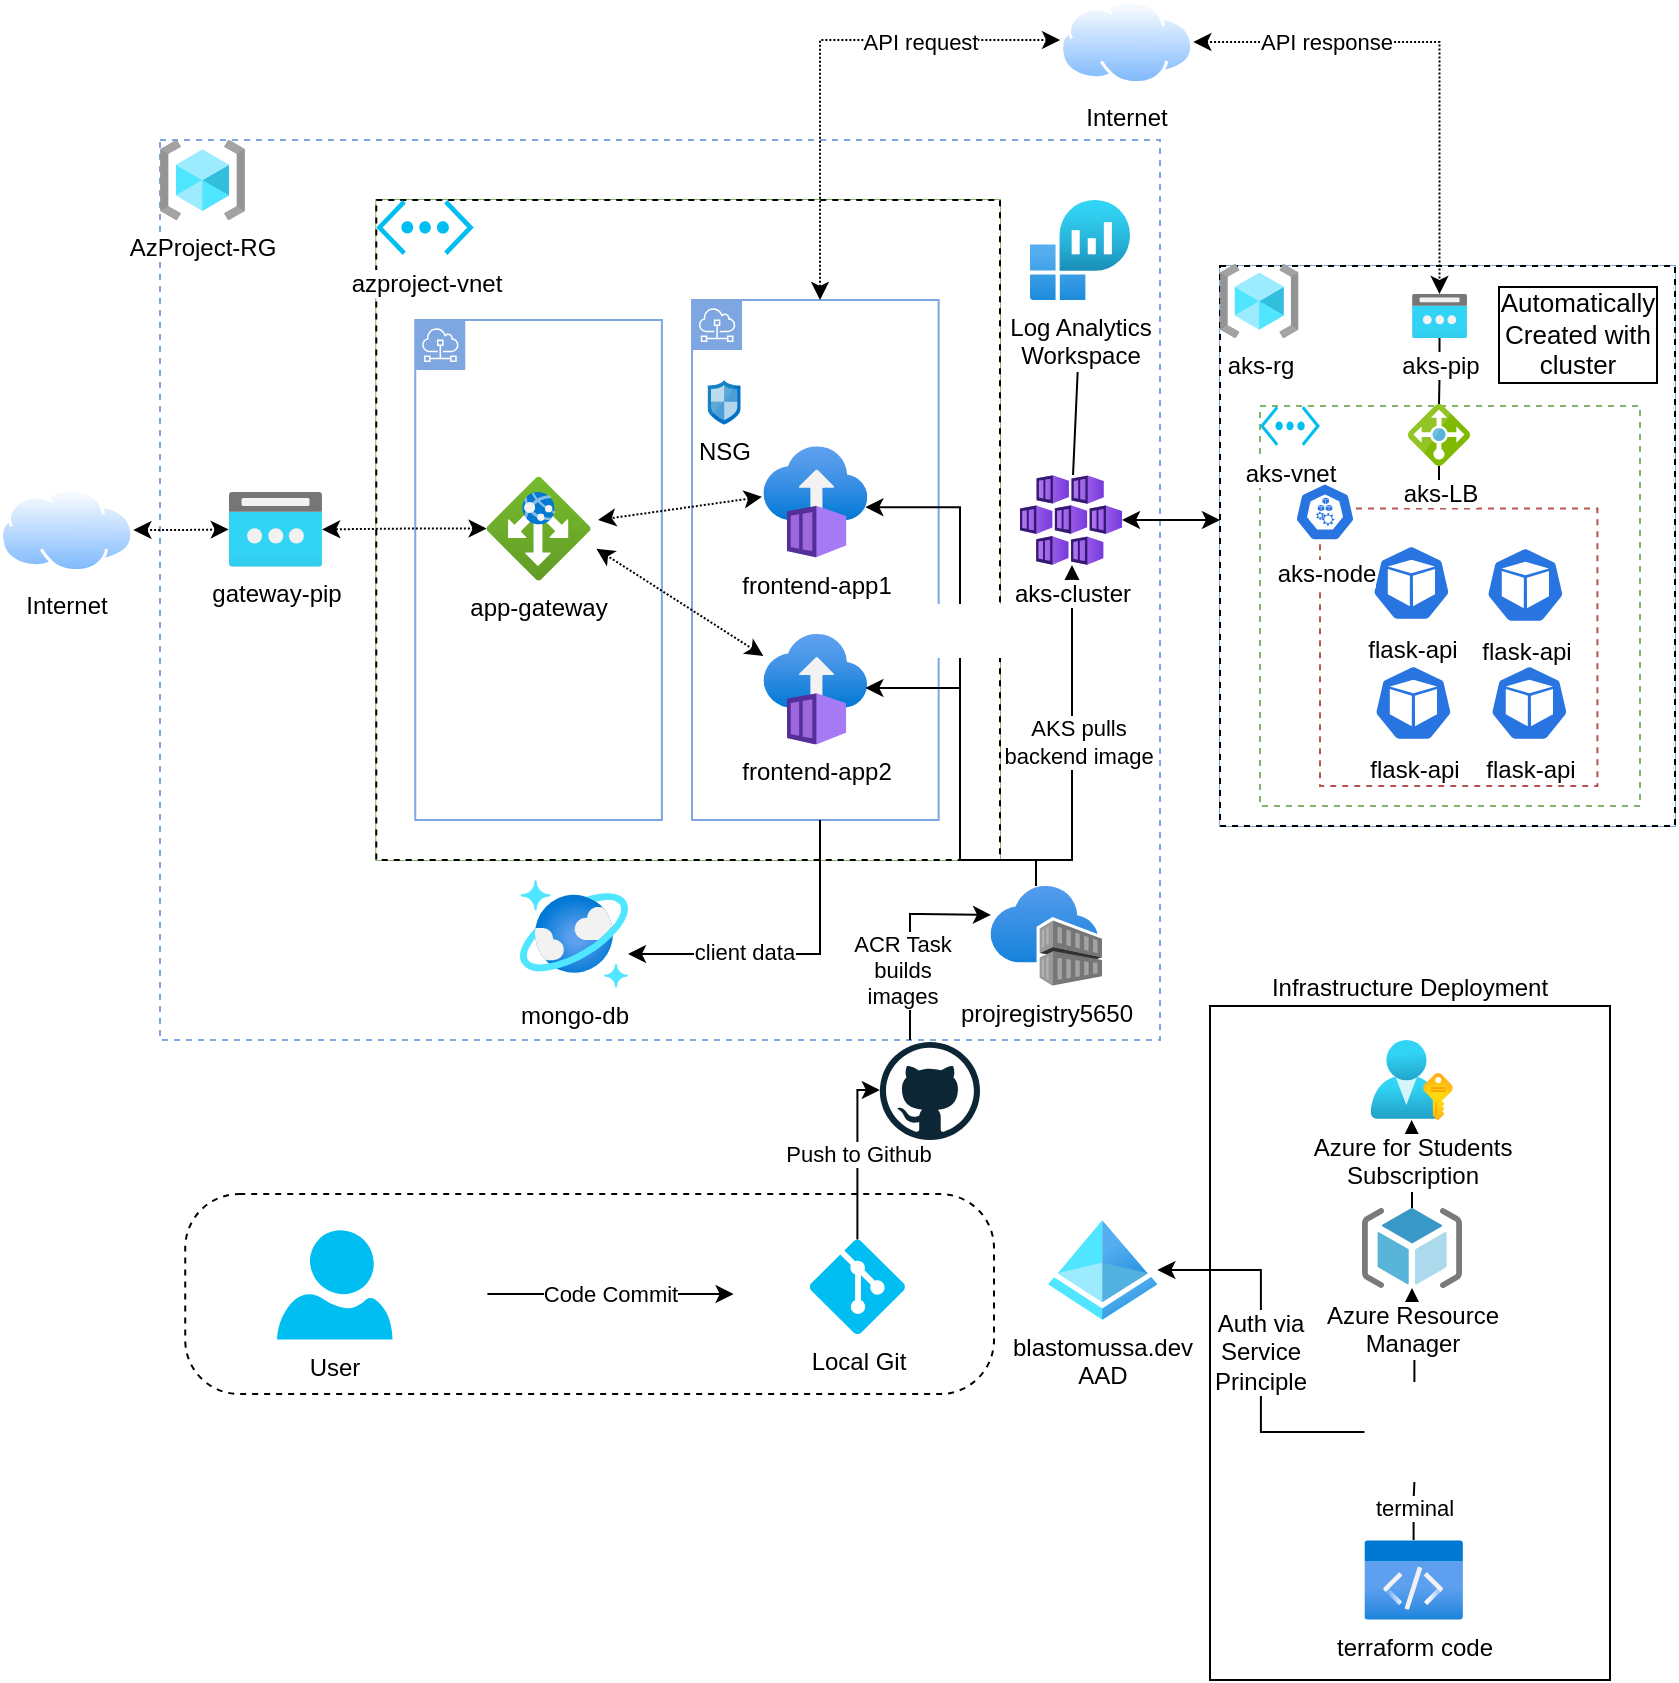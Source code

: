 <mxfile version="20.3.7" type="device"><diagram id="TrvKpgeCQtAi54SfSCL_" name="Page-1"><mxGraphModel dx="830" dy="685" grid="1" gridSize="10" guides="1" tooltips="1" connect="1" arrows="1" fold="1" page="1" pageScale="1" pageWidth="850" pageHeight="1100" math="0" shadow="0"><root><mxCell id="0"/><mxCell id="1" parent="0"/><mxCell id="jleb6WEQnlm4G8EkcGqq-151" value="Infrastructure Deployment" style="rounded=0;whiteSpace=wrap;html=1;labelBackgroundColor=default;labelBorderColor=none;fontSize=12;labelPosition=center;verticalLabelPosition=top;align=center;verticalAlign=bottom;" parent="1" vertex="1"><mxGeometry x="605" y="583" width="200" height="337" as="geometry"/></mxCell><mxCell id="jleb6WEQnlm4G8EkcGqq-28" value="" style="rounded=0;whiteSpace=wrap;html=1;dashed=1;labelBorderColor=none;strokeColor=#7EA6E0;" parent="1" vertex="1"><mxGeometry x="80" y="150" width="500" height="450" as="geometry"/></mxCell><mxCell id="jleb6WEQnlm4G8EkcGqq-134" style="edgeStyle=orthogonalEdgeStyle;rounded=0;orthogonalLoop=1;jettySize=auto;html=1;entryX=0.004;entryY=0.29;entryDx=0;entryDy=0;entryPerimeter=0;startArrow=none;startFill=0;endArrow=classic;endFill=1;exitX=0.75;exitY=1;exitDx=0;exitDy=0;" parent="1" source="jleb6WEQnlm4G8EkcGqq-28" target="jleb6WEQnlm4G8EkcGqq-1" edge="1"><mxGeometry relative="1" as="geometry"><Array as="points"><mxPoint x="455" y="537"/><mxPoint x="460" y="537"/></Array></mxGeometry></mxCell><mxCell id="jleb6WEQnlm4G8EkcGqq-155" value="ACR Task&lt;br style=&quot;font-size: 11px;&quot;&gt;builds&lt;br style=&quot;font-size: 11px;&quot;&gt;images" style="edgeLabel;html=1;align=center;verticalAlign=middle;resizable=0;points=[];fontSize=11;" parent="jleb6WEQnlm4G8EkcGqq-134" vertex="1" connectable="0"><mxGeometry x="-0.118" y="1" relative="1" as="geometry"><mxPoint x="-3" y="10" as="offset"/></mxGeometry></mxCell><mxCell id="jleb6WEQnlm4G8EkcGqq-8" value="Internet" style="aspect=fixed;perimeter=ellipsePerimeter;html=1;align=center;shadow=0;dashed=0;spacingTop=3;image;image=img/lib/active_directory/internet_cloud.svg;" parent="1" vertex="1"><mxGeometry y="324" width="66.67" height="42" as="geometry"/></mxCell><mxCell id="jleb6WEQnlm4G8EkcGqq-21" value="" style="group" parent="1" vertex="1" connectable="0"><mxGeometry x="92.61" y="677" width="404.39" height="100" as="geometry"/></mxCell><mxCell id="jleb6WEQnlm4G8EkcGqq-24" value="" style="group" parent="jleb6WEQnlm4G8EkcGqq-21" vertex="1" connectable="0"><mxGeometry width="404.39" height="100" as="geometry"/></mxCell><mxCell id="jleb6WEQnlm4G8EkcGqq-125" value="" style="group" parent="jleb6WEQnlm4G8EkcGqq-24" vertex="1" connectable="0"><mxGeometry width="404.39" height="100" as="geometry"/></mxCell><mxCell id="jleb6WEQnlm4G8EkcGqq-17" value="" style="rounded=1;whiteSpace=wrap;html=1;dashed=1;arcSize=27;" parent="jleb6WEQnlm4G8EkcGqq-125" vertex="1"><mxGeometry width="404.39" height="100" as="geometry"/></mxCell><mxCell id="jleb6WEQnlm4G8EkcGqq-20" value="Local Git" style="verticalLabelPosition=bottom;html=1;verticalAlign=top;align=center;strokeColor=none;fillColor=#00BEF2;shape=mxgraph.azure.git_repository;dashed=1;" parent="jleb6WEQnlm4G8EkcGqq-125" vertex="1"><mxGeometry x="312.17" y="22.73" width="47.83" height="47.27" as="geometry"/></mxCell><mxCell id="jleb6WEQnlm4G8EkcGqq-19" value="Code Commit" style="endArrow=classic;html=1;rounded=0;" parent="jleb6WEQnlm4G8EkcGqq-125" edge="1"><mxGeometry width="50" height="50" relative="1" as="geometry"><mxPoint x="151.106" y="50" as="sourcePoint"/><mxPoint x="274.196" y="50.0" as="targetPoint"/></mxGeometry></mxCell><mxCell id="jleb6WEQnlm4G8EkcGqq-18" value="User" style="verticalLabelPosition=bottom;html=1;verticalAlign=top;align=center;strokeColor=none;fillColor=#00BEF2;shape=mxgraph.azure.user;dashed=1;" parent="jleb6WEQnlm4G8EkcGqq-125" vertex="1"><mxGeometry x="45.867" y="18.182" width="57.77" height="54.545" as="geometry"/></mxCell><mxCell id="jleb6WEQnlm4G8EkcGqq-110" value="Push to Github" style="edgeStyle=orthogonalEdgeStyle;rounded=0;orthogonalLoop=1;jettySize=auto;html=1;" parent="1" source="jleb6WEQnlm4G8EkcGqq-20" target="jleb6WEQnlm4G8EkcGqq-7" edge="1"><mxGeometry relative="1" as="geometry"><Array as="points"><mxPoint x="455" y="625"/></Array></mxGeometry></mxCell><mxCell id="jleb6WEQnlm4G8EkcGqq-119" value="Internet" style="aspect=fixed;perimeter=ellipsePerimeter;html=1;align=center;shadow=0;dashed=0;spacingTop=3;image;image=img/lib/active_directory/internet_cloud.svg;" parent="1" vertex="1"><mxGeometry x="530" y="80" width="66.67" height="42" as="geometry"/></mxCell><mxCell id="jleb6WEQnlm4G8EkcGqq-33" value="" style="group;labelBorderColor=none;fillColor=none;strokeColor=#82b366;" parent="1" vertex="1" connectable="0"><mxGeometry x="188.14" y="180" width="311.86" height="330" as="geometry"/></mxCell><mxCell id="jleb6WEQnlm4G8EkcGqq-37" value="" style="group" parent="jleb6WEQnlm4G8EkcGqq-33" vertex="1" connectable="0"><mxGeometry width="311.86" height="330" as="geometry"/></mxCell><mxCell id="jleb6WEQnlm4G8EkcGqq-32" value="" style="rounded=0;whiteSpace=wrap;html=1;dashed=1;labelBackgroundColor=#D4E1F5;labelBorderColor=none;" parent="jleb6WEQnlm4G8EkcGqq-37" vertex="1"><mxGeometry width="311.86" height="330" as="geometry"/></mxCell><mxCell id="jleb6WEQnlm4G8EkcGqq-31" value="&lt;font color=&quot;#ffffff&quot;&gt;gateway-subnet&lt;/font&gt;" style="sketch=0;outlineConnect=0;gradientColor=none;html=1;whiteSpace=wrap;fontSize=12;fontStyle=0;shape=mxgraph.aws4.group;grIcon=mxgraph.aws4.group_subnet;strokeColor=#7EA6E0;fillColor=none;verticalAlign=top;align=left;spacingLeft=30;fontColor=#000000;dashed=0;" parent="jleb6WEQnlm4G8EkcGqq-37" vertex="1"><mxGeometry x="19.491" y="60" width="123.311" height="250" as="geometry"/></mxCell><mxCell id="jleb6WEQnlm4G8EkcGqq-5" value="app-gateway" style="aspect=fixed;html=1;points=[];align=center;image;fontSize=12;image=img/lib/azure2/networking/Application_Gateways.svg;" parent="jleb6WEQnlm4G8EkcGqq-37" vertex="1"><mxGeometry x="55.161" y="138.333" width="51.977" height="51.977" as="geometry"/></mxCell><mxCell id="jleb6WEQnlm4G8EkcGqq-11" value="azproject-vnet" style="verticalLabelPosition=bottom;html=1;verticalAlign=top;align=center;strokeColor=none;fillColor=#00BEF2;shape=mxgraph.azure.virtual_network;pointerEvents=1;labelBackgroundColor=default;" parent="jleb6WEQnlm4G8EkcGqq-37" vertex="1"><mxGeometry width="48.728" height="27.5" as="geometry"/></mxCell><mxCell id="jleb6WEQnlm4G8EkcGqq-30" value="&lt;font color=&quot;#ffffff&quot;&gt;frontend-subnet&lt;/font&gt;" style="sketch=0;outlineConnect=0;gradientColor=none;html=1;whiteSpace=wrap;fontSize=12;fontStyle=0;shape=mxgraph.aws4.group;grIcon=mxgraph.aws4.group_subnet;strokeColor=#7EA6E0;fillColor=none;verticalAlign=top;align=left;spacingLeft=30;fontColor=#000000;dashed=0;" parent="jleb6WEQnlm4G8EkcGqq-33" vertex="1"><mxGeometry x="157.879" y="50" width="123.311" height="260" as="geometry"/></mxCell><mxCell id="jleb6WEQnlm4G8EkcGqq-3" value="frontend-app1" style="aspect=fixed;html=1;points=[];align=center;image;fontSize=12;image=img/lib/azure2/containers/Container_Instances.svg;" parent="jleb6WEQnlm4G8EkcGqq-33" vertex="1"><mxGeometry x="193.543" y="122.923" width="51.977" height="56.037" as="geometry"/></mxCell><mxCell id="jleb6WEQnlm4G8EkcGqq-9" value="NSG" style="sketch=0;aspect=fixed;html=1;points=[];align=center;image;fontSize=12;image=img/lib/mscae/Network_Security_Groups_Classic.svg;" parent="jleb6WEQnlm4G8EkcGqq-33" vertex="1"><mxGeometry x="165.679" y="90.003" width="16.527" height="22.334" as="geometry"/></mxCell><mxCell id="jleb6WEQnlm4G8EkcGqq-2" value="frontend-app2" style="aspect=fixed;html=1;points=[];align=center;image;fontSize=12;image=img/lib/azure2/compute/Container_Instances.svg;" parent="jleb6WEQnlm4G8EkcGqq-33" vertex="1"><mxGeometry x="193.542" y="217.003" width="51.977" height="55.225" as="geometry"/></mxCell><mxCell id="jleb6WEQnlm4G8EkcGqq-114" value="" style="endArrow=classic;html=1;rounded=0;exitX=-0.014;exitY=0.455;exitDx=0;exitDy=0;exitPerimeter=0;endFill=1;startArrow=classic;startFill=1;dashed=1;dashPattern=1 1;" parent="jleb6WEQnlm4G8EkcGqq-33" source="jleb6WEQnlm4G8EkcGqq-3" edge="1"><mxGeometry width="50" height="50" relative="1" as="geometry"><mxPoint x="200.101" y="210" as="sourcePoint"/><mxPoint x="110.884" y="160" as="targetPoint"/></mxGeometry></mxCell><mxCell id="jleb6WEQnlm4G8EkcGqq-115" value="" style="endArrow=classic;html=1;rounded=0;entryX=1.056;entryY=0.694;entryDx=0;entryDy=0;entryPerimeter=0;startArrow=classic;startFill=1;endFill=1;dashed=1;dashPattern=1 1;" parent="jleb6WEQnlm4G8EkcGqq-33" source="jleb6WEQnlm4G8EkcGqq-2" target="jleb6WEQnlm4G8EkcGqq-5" edge="1"><mxGeometry width="50" height="50" relative="1" as="geometry"><mxPoint x="199.024" y="190.764" as="sourcePoint"/><mxPoint x="112.826" y="204.677" as="targetPoint"/></mxGeometry></mxCell><mxCell id="jleb6WEQnlm4G8EkcGqq-6" value="mongo-db" style="aspect=fixed;html=1;points=[];align=center;image;fontSize=12;image=img/lib/azure2/databases/Azure_Cosmos_DB.svg;" parent="1" vertex="1"><mxGeometry x="260" y="520" width="54" height="54" as="geometry"/></mxCell><mxCell id="jleb6WEQnlm4G8EkcGqq-14" value="gateway-pip" style="aspect=fixed;html=1;points=[];align=center;image;fontSize=12;image=img/lib/azure2/networking/Public_IP_Addresses.svg;" parent="1" vertex="1"><mxGeometry x="114.389" y="326" width="46.698" height="37.358" as="geometry"/></mxCell><mxCell id="jleb6WEQnlm4G8EkcGqq-112" value="" style="edgeStyle=orthogonalEdgeStyle;rounded=0;orthogonalLoop=1;jettySize=auto;html=1;" parent="1" source="jleb6WEQnlm4G8EkcGqq-30" target="jleb6WEQnlm4G8EkcGqq-6" edge="1"><mxGeometry relative="1" as="geometry"><Array as="points"><mxPoint x="410" y="557"/></Array></mxGeometry></mxCell><mxCell id="jleb6WEQnlm4G8EkcGqq-156" value="client data" style="edgeLabel;html=1;align=center;verticalAlign=middle;resizable=0;points=[];fontSize=11;" parent="jleb6WEQnlm4G8EkcGqq-112" vertex="1" connectable="0"><mxGeometry x="-0.079" y="-1" relative="1" as="geometry"><mxPoint x="-30" as="offset"/></mxGeometry></mxCell><mxCell id="jleb6WEQnlm4G8EkcGqq-136" style="edgeStyle=orthogonalEdgeStyle;rounded=0;orthogonalLoop=1;jettySize=auto;html=1;entryX=0.981;entryY=0.547;entryDx=0;entryDy=0;entryPerimeter=0;startArrow=none;startFill=0;endArrow=classic;endFill=1;" parent="1" source="jleb6WEQnlm4G8EkcGqq-1" target="jleb6WEQnlm4G8EkcGqq-3" edge="1"><mxGeometry relative="1" as="geometry"><Array as="points"><mxPoint x="518" y="510"/><mxPoint x="480" y="510"/><mxPoint x="480" y="334"/></Array></mxGeometry></mxCell><mxCell id="jleb6WEQnlm4G8EkcGqq-167" value="&lt;font style=&quot;font-size: 11px;&quot;&gt;ACI pulls&lt;br style=&quot;font-size: 11px;&quot;&gt;frontend image&lt;br style=&quot;font-size: 11px;&quot;&gt;&lt;/font&gt;" style="edgeLabel;html=1;align=center;verticalAlign=middle;resizable=0;points=[];fontSize=11;fontColor=#FFFFFF;labelBackgroundColor=default;" parent="jleb6WEQnlm4G8EkcGqq-136" vertex="1" connectable="0"><mxGeometry x="0.376" relative="1" as="geometry"><mxPoint x="-3" y="23" as="offset"/></mxGeometry></mxCell><mxCell id="jleb6WEQnlm4G8EkcGqq-137" style="edgeStyle=orthogonalEdgeStyle;rounded=0;orthogonalLoop=1;jettySize=auto;html=1;startArrow=none;startFill=0;endArrow=classic;endFill=1;" parent="1" source="jleb6WEQnlm4G8EkcGqq-1" target="jleb6WEQnlm4G8EkcGqq-4" edge="1"><mxGeometry relative="1" as="geometry"><mxPoint x="535" y="390" as="targetPoint"/><Array as="points"><mxPoint x="518" y="510"/><mxPoint x="536" y="510"/></Array></mxGeometry></mxCell><mxCell id="jleb6WEQnlm4G8EkcGqq-157" value="AKS pulls&lt;br style=&quot;font-size: 11px;&quot;&gt;backend image" style="edgeLabel;html=1;align=center;verticalAlign=middle;resizable=0;points=[];fontSize=11;" parent="jleb6WEQnlm4G8EkcGqq-137" vertex="1" connectable="0"><mxGeometry x="-0.048" y="-1" relative="1" as="geometry"><mxPoint x="2" y="-5" as="offset"/></mxGeometry></mxCell><mxCell id="jleb6WEQnlm4G8EkcGqq-159" style="edgeStyle=orthogonalEdgeStyle;rounded=0;orthogonalLoop=1;jettySize=auto;html=1;entryX=0.981;entryY=0.488;entryDx=0;entryDy=0;entryPerimeter=0;fontSize=12;startArrow=none;startFill=0;endArrow=classic;endFill=1;" parent="1" target="jleb6WEQnlm4G8EkcGqq-2" edge="1"><mxGeometry relative="1" as="geometry"><mxPoint x="518" y="510" as="sourcePoint"/><Array as="points"><mxPoint x="480" y="510"/><mxPoint x="480" y="424"/></Array></mxGeometry></mxCell><mxCell id="jleb6WEQnlm4G8EkcGqq-1" value="projregistry5650&lt;br&gt;" style="aspect=fixed;html=1;points=[];align=center;image;fontSize=12;image=img/lib/azure2/containers/Container_Registries.svg;" parent="1" vertex="1"><mxGeometry x="495.26" y="523" width="55.74" height="50" as="geometry"/></mxCell><mxCell id="jleb6WEQnlm4G8EkcGqq-128" value="" style="group;labelPosition=center;verticalLabelPosition=bottom;align=center;verticalAlign=top;strokeColor=#7EA6E0;fillColor=default;" parent="1" vertex="1" connectable="0"><mxGeometry x="610" y="213" width="227.51" height="280" as="geometry"/></mxCell><mxCell id="jleb6WEQnlm4G8EkcGqq-55" value="" style="rounded=0;whiteSpace=wrap;html=1;dashed=1;labelBackgroundColor=#D4E1F5;labelBorderColor=none;" parent="jleb6WEQnlm4G8EkcGqq-128" vertex="1"><mxGeometry width="227.51" height="280" as="geometry"/></mxCell><mxCell id="jleb6WEQnlm4G8EkcGqq-113" value="" style="rounded=0;whiteSpace=wrap;html=1;dashed=1;labelBackgroundColor=default;labelBorderColor=none;fillColor=none;strokeColor=#82b366;" parent="jleb6WEQnlm4G8EkcGqq-128" vertex="1"><mxGeometry x="20" y="70" width="190" height="200" as="geometry"/></mxCell><mxCell id="jleb6WEQnlm4G8EkcGqq-61" value="" style="whiteSpace=wrap;html=1;aspect=fixed;dashed=1;labelBackgroundColor=#D4E1F5;labelBorderColor=none;fillColor=none;strokeColor=#b85450;" parent="jleb6WEQnlm4G8EkcGqq-128" vertex="1"><mxGeometry x="50" y="121.29" width="138.71" height="138.71" as="geometry"/></mxCell><mxCell id="jleb6WEQnlm4G8EkcGqq-104" value="flask-api" style="sketch=0;html=1;dashed=0;whitespace=wrap;fillColor=#2875E2;strokeColor=#ffffff;points=[[0.005,0.63,0],[0.1,0.2,0],[0.9,0.2,0],[0.5,0,0],[0.995,0.63,0],[0.72,0.99,0],[0.5,1,0],[0.28,0.99,0]];shape=mxgraph.kubernetes.icon;prIcon=pod;labelBackgroundColor=default;labelBorderColor=none;labelPosition=center;verticalLabelPosition=bottom;align=center;verticalAlign=top;" parent="jleb6WEQnlm4G8EkcGqq-128" vertex="1"><mxGeometry x="133.026" y="140" width="39.325" height="39" as="geometry"/></mxCell><mxCell id="jleb6WEQnlm4G8EkcGqq-105" value="flask-api" style="sketch=0;html=1;dashed=0;whitespace=wrap;fillColor=#2875E2;strokeColor=#ffffff;points=[[0.005,0.63,0],[0.1,0.2,0],[0.9,0.2,0],[0.5,0,0],[0.995,0.63,0],[0.72,0.99,0],[0.5,1,0],[0.28,0.99,0]];shape=mxgraph.kubernetes.icon;prIcon=pod;labelBackgroundColor=default;labelBorderColor=none;labelPosition=center;verticalLabelPosition=bottom;align=center;verticalAlign=top;" parent="jleb6WEQnlm4G8EkcGqq-128" vertex="1"><mxGeometry x="76.039" y="139" width="39.325" height="39" as="geometry"/></mxCell><mxCell id="jleb6WEQnlm4G8EkcGqq-106" value="flask-api" style="sketch=0;html=1;dashed=0;whitespace=wrap;fillColor=#2875E2;strokeColor=#ffffff;points=[[0.005,0.63,0],[0.1,0.2,0],[0.9,0.2,0],[0.5,0,0],[0.995,0.63,0],[0.72,0.99,0],[0.5,1,0],[0.28,0.99,0]];shape=mxgraph.kubernetes.icon;prIcon=pod;labelBackgroundColor=default;labelBorderColor=none;labelPosition=center;verticalLabelPosition=bottom;align=center;verticalAlign=top;" parent="jleb6WEQnlm4G8EkcGqq-128" vertex="1"><mxGeometry x="77.039" y="199" width="39.325" height="39" as="geometry"/></mxCell><mxCell id="jleb6WEQnlm4G8EkcGqq-107" value="flask-api" style="sketch=0;html=1;dashed=0;whitespace=wrap;fillColor=#2875E2;strokeColor=#ffffff;points=[[0.005,0.63,0],[0.1,0.2,0],[0.9,0.2,0],[0.5,0,0],[0.995,0.63,0],[0.72,0.99,0],[0.5,1,0],[0.28,0.99,0]];shape=mxgraph.kubernetes.icon;prIcon=pod;labelBackgroundColor=default;labelBorderColor=none;labelPosition=center;verticalLabelPosition=bottom;align=center;verticalAlign=top;" parent="jleb6WEQnlm4G8EkcGqq-128" vertex="1"><mxGeometry x="135.026" y="199" width="39.325" height="39" as="geometry"/></mxCell><mxCell id="jleb6WEQnlm4G8EkcGqq-165" value="" style="edgeStyle=orthogonalEdgeStyle;rounded=0;orthogonalLoop=1;jettySize=auto;html=1;fontSize=11;startArrow=none;startFill=0;endArrow=none;endFill=0;" parent="jleb6WEQnlm4G8EkcGqq-128" source="jleb6WEQnlm4G8EkcGqq-118" target="jleb6WEQnlm4G8EkcGqq-120" edge="1"><mxGeometry relative="1" as="geometry"/></mxCell><mxCell id="jleb6WEQnlm4G8EkcGqq-118" value="aks-pip" style="aspect=fixed;html=1;points=[];align=center;image;fontSize=12;image=img/lib/azure2/networking/Public_IP_Addresses.svg;dashed=1;labelBackgroundColor=default;labelBorderColor=none;" parent="jleb6WEQnlm4G8EkcGqq-128" vertex="1"><mxGeometry x="96.03" y="14" width="27.5" height="22" as="geometry"/></mxCell><mxCell id="jleb6WEQnlm4G8EkcGqq-12" value="aks-vnet" style="verticalLabelPosition=bottom;html=1;verticalAlign=top;align=center;strokeColor=none;fillColor=#00BEF2;shape=mxgraph.azure.virtual_network;pointerEvents=1;labelBackgroundColor=default;" parent="jleb6WEQnlm4G8EkcGqq-128" vertex="1"><mxGeometry x="20" y="70" width="30" height="20" as="geometry"/></mxCell><mxCell id="jleb6WEQnlm4G8EkcGqq-166" value="" style="edgeStyle=orthogonalEdgeStyle;rounded=0;orthogonalLoop=1;jettySize=auto;html=1;fontSize=11;startArrow=none;startFill=0;endArrow=classic;endFill=1;entryX=0.5;entryY=0;entryDx=0;entryDy=0;" parent="jleb6WEQnlm4G8EkcGqq-128" source="jleb6WEQnlm4G8EkcGqq-120" target="jleb6WEQnlm4G8EkcGqq-61" edge="1"><mxGeometry relative="1" as="geometry"/></mxCell><mxCell id="jleb6WEQnlm4G8EkcGqq-120" value="aks-LB" style="sketch=0;aspect=fixed;html=1;points=[];align=center;image;fontSize=12;image=img/lib/mscae/Load_Balancer_feature.svg;dashed=1;labelBackgroundColor=default;labelBorderColor=none;" parent="jleb6WEQnlm4G8EkcGqq-128" vertex="1"><mxGeometry x="94" y="69" width="31" height="31" as="geometry"/></mxCell><mxCell id="jleb6WEQnlm4G8EkcGqq-140" value="aks-node" style="sketch=0;html=1;dashed=0;whitespace=wrap;fillColor=#2875E2;strokeColor=#ffffff;points=[[0.005,0.63,0],[0.1,0.2,0],[0.9,0.2,0],[0.5,0,0],[0.995,0.63,0],[0.72,0.99,0],[0.5,1,0],[0.28,0.99,0]];shape=mxgraph.kubernetes.icon;prIcon=node;labelBackgroundColor=default;labelBorderColor=none;fontSize=12;labelPosition=center;verticalLabelPosition=bottom;align=center;verticalAlign=top;" parent="jleb6WEQnlm4G8EkcGqq-128" vertex="1"><mxGeometry x="37.5" y="106" width="30" height="34" as="geometry"/></mxCell><mxCell id="jleb6WEQnlm4G8EkcGqq-147" value="aks-rg" style="aspect=fixed;html=1;points=[];align=center;image;fontSize=12;image=img/lib/azure2/general/Resource_Groups.svg;dashed=1;labelBackgroundColor=default;labelBorderColor=none;" parent="jleb6WEQnlm4G8EkcGqq-128" vertex="1"><mxGeometry y="-1" width="39.31" height="37" as="geometry"/></mxCell><mxCell id="jleb6WEQnlm4G8EkcGqq-138" value="Automatically Created with cluster" style="text;html=1;strokeColor=none;fillColor=none;align=center;verticalAlign=middle;whiteSpace=wrap;rounded=0;dashed=1;labelBackgroundColor=default;labelBorderColor=default;fontSize=13;" parent="jleb6WEQnlm4G8EkcGqq-128" vertex="1"><mxGeometry x="156" y="29" width="46.24" height="10" as="geometry"/></mxCell><mxCell id="jleb6WEQnlm4G8EkcGqq-129" value="" style="edgeStyle=orthogonalEdgeStyle;rounded=0;orthogonalLoop=1;jettySize=auto;html=1;startArrow=classic;startFill=1;endArrow=classic;endFill=1;" parent="1" source="jleb6WEQnlm4G8EkcGqq-4" edge="1"><mxGeometry relative="1" as="geometry"><mxPoint x="610" y="340" as="targetPoint"/></mxGeometry></mxCell><mxCell id="jleb6WEQnlm4G8EkcGqq-133" value="" style="edgeStyle=orthogonalEdgeStyle;rounded=0;orthogonalLoop=1;jettySize=auto;html=1;startArrow=classic;startFill=1;endArrow=classic;endFill=1;dashed=1;dashPattern=1 1;" parent="1" source="jleb6WEQnlm4G8EkcGqq-5" target="jleb6WEQnlm4G8EkcGqq-14" edge="1"><mxGeometry relative="1" as="geometry"/></mxCell><mxCell id="jleb6WEQnlm4G8EkcGqq-108" value="" style="edgeStyle=orthogonalEdgeStyle;rounded=0;orthogonalLoop=1;jettySize=auto;html=1;startArrow=classic;startFill=1;dashed=1;dashPattern=1 1;" parent="1" source="jleb6WEQnlm4G8EkcGqq-8" target="jleb6WEQnlm4G8EkcGqq-14" edge="1"><mxGeometry relative="1" as="geometry"/></mxCell><mxCell id="jleb6WEQnlm4G8EkcGqq-123" style="edgeStyle=orthogonalEdgeStyle;rounded=0;orthogonalLoop=1;jettySize=auto;html=1;dashed=1;endArrow=classic;endFill=1;startArrow=classic;startFill=1;dashPattern=1 1;" parent="1" source="jleb6WEQnlm4G8EkcGqq-119" target="jleb6WEQnlm4G8EkcGqq-30" edge="1"><mxGeometry relative="1" as="geometry"><mxPoint x="390" y="110" as="targetPoint"/><Array as="points"><mxPoint x="410" y="100"/></Array></mxGeometry></mxCell><mxCell id="jleb6WEQnlm4G8EkcGqq-163" value="API request" style="edgeLabel;html=1;align=center;verticalAlign=middle;resizable=0;points=[];fontSize=11;" parent="jleb6WEQnlm4G8EkcGqq-123" vertex="1" connectable="0"><mxGeometry x="-0.207" relative="1" as="geometry"><mxPoint x="29" y="1" as="offset"/></mxGeometry></mxCell><mxCell id="jleb6WEQnlm4G8EkcGqq-4" value="aks-cluster" style="aspect=fixed;html=1;points=[];align=center;image;fontSize=12;image=img/lib/azure2/containers/Kubernetes_Services.svg;" parent="1" vertex="1"><mxGeometry x="510" y="317.5" width="51" height="45" as="geometry"/></mxCell><mxCell id="jleb6WEQnlm4G8EkcGqq-7" value="" style="dashed=0;outlineConnect=0;html=1;align=center;labelPosition=center;verticalLabelPosition=bottom;verticalAlign=top;shape=mxgraph.weblogos.github;labelBackgroundColor=default;" parent="1" vertex="1"><mxGeometry x="439.92" y="601" width="50.08" height="49" as="geometry"/></mxCell><mxCell id="jleb6WEQnlm4G8EkcGqq-122" style="edgeStyle=orthogonalEdgeStyle;rounded=0;orthogonalLoop=1;jettySize=auto;html=1;dashed=1;endArrow=classic;endFill=1;startArrow=classic;startFill=1;dashPattern=1 1;" parent="1" source="jleb6WEQnlm4G8EkcGqq-119" target="jleb6WEQnlm4G8EkcGqq-118" edge="1"><mxGeometry relative="1" as="geometry"><mxPoint x="690" y="110" as="targetPoint"/></mxGeometry></mxCell><mxCell id="jleb6WEQnlm4G8EkcGqq-164" value="API response" style="edgeLabel;html=1;align=center;verticalAlign=middle;resizable=0;points=[];fontSize=11;" parent="jleb6WEQnlm4G8EkcGqq-122" vertex="1" connectable="0"><mxGeometry x="-0.206" y="2" relative="1" as="geometry"><mxPoint x="-33" y="2" as="offset"/></mxGeometry></mxCell><mxCell id="jleb6WEQnlm4G8EkcGqq-154" value="" style="edgeStyle=orthogonalEdgeStyle;rounded=0;orthogonalLoop=1;jettySize=auto;html=1;fontSize=12;startArrow=none;startFill=0;endArrow=classic;endFill=1;" parent="1" source="jleb6WEQnlm4G8EkcGqq-161" target="jleb6WEQnlm4G8EkcGqq-145" edge="1"><mxGeometry relative="1" as="geometry"/></mxCell><mxCell id="jleb6WEQnlm4G8EkcGqq-143" value="terraform code" style="aspect=fixed;html=1;points=[];align=center;image;fontSize=12;image=img/lib/azure2/general/Code.svg;dashed=1;labelBackgroundColor=default;labelBorderColor=none;" parent="1" vertex="1"><mxGeometry x="682.23" y="850" width="49.23" height="40" as="geometry"/></mxCell><mxCell id="jleb6WEQnlm4G8EkcGqq-149" value="" style="edgeStyle=orthogonalEdgeStyle;rounded=0;orthogonalLoop=1;jettySize=auto;html=1;fontSize=12;startArrow=none;startFill=0;endArrow=classic;endFill=1;" parent="1" source="jleb6WEQnlm4G8EkcGqq-145" target="jleb6WEQnlm4G8EkcGqq-142" edge="1"><mxGeometry relative="1" as="geometry"/></mxCell><mxCell id="jleb6WEQnlm4G8EkcGqq-145" value="Azure Resource&lt;br&gt;Manager" style="sketch=0;aspect=fixed;html=1;points=[];align=center;image;fontSize=12;image=img/lib/mscae/ResourceGroup.svg;dashed=1;labelBackgroundColor=default;labelBorderColor=none;" parent="1" vertex="1"><mxGeometry x="681" y="684" width="50" height="40" as="geometry"/></mxCell><mxCell id="jleb6WEQnlm4G8EkcGqq-146" value="&lt;span style=&quot;font-family: &amp;quot;helvetica&amp;quot; ; font-size: 12px ; font-style: normal ; letter-spacing: normal ; text-align: center ; text-indent: 0px ; text-transform: none ; word-spacing: 0px ; float: none ; display: inline&quot;&gt;AzProject-RG&lt;/span&gt;" style="aspect=fixed;html=1;points=[];align=center;image;fontSize=12;image=img/lib/azure2/general/Resource_Groups.svg;dashed=1;labelBackgroundColor=default;labelBorderColor=none;fontStyle=0" parent="1" vertex="1"><mxGeometry x="80" y="150" width="42.5" height="40" as="geometry"/></mxCell><mxCell id="jleb6WEQnlm4G8EkcGqq-142" value="Azure for Students&lt;br&gt;Subscription" style="aspect=fixed;html=1;points=[];align=center;image;fontSize=12;image=img/lib/azure2/azure_stack/User_Subscriptions.svg;dashed=1;labelBackgroundColor=default;labelBorderColor=none;" parent="1" vertex="1"><mxGeometry x="685.24" y="600" width="41.22" height="40" as="geometry"/></mxCell><mxCell id="jleb6WEQnlm4G8EkcGqq-153" value="Auth via&lt;br&gt;Service&lt;br&gt;Principle" style="edgeStyle=orthogonalEdgeStyle;rounded=0;orthogonalLoop=1;jettySize=auto;html=1;fontSize=12;startArrow=classic;startFill=1;endArrow=none;endFill=0;entryX=0;entryY=0.5;entryDx=0;entryDy=0;" parent="1" source="jleb6WEQnlm4G8EkcGqq-152" target="jleb6WEQnlm4G8EkcGqq-161" edge="1"><mxGeometry relative="1" as="geometry"/></mxCell><mxCell id="jleb6WEQnlm4G8EkcGqq-152" value="blastomussa.dev&lt;br&gt;AAD" style="aspect=fixed;html=1;points=[];align=center;image;fontSize=12;image=img/lib/azure2/identity/Azure_Active_Directory.svg;labelBackgroundColor=default;labelBorderColor=none;" parent="1" vertex="1"><mxGeometry x="524" y="690" width="54.69" height="50" as="geometry"/></mxCell><mxCell id="jleb6WEQnlm4G8EkcGqq-162" value="" style="edgeStyle=orthogonalEdgeStyle;rounded=0;orthogonalLoop=1;jettySize=auto;html=1;fontSize=12;startArrow=none;startFill=0;endArrow=none;endFill=1;" parent="1" source="jleb6WEQnlm4G8EkcGqq-143" target="jleb6WEQnlm4G8EkcGqq-161" edge="1"><mxGeometry relative="1" as="geometry"><mxPoint x="704.923" y="840" as="sourcePoint"/><mxPoint x="705" y="742" as="targetPoint"/></mxGeometry></mxCell><mxCell id="3" value="" style="endArrow=classic;html=1;" parent="1" source="jleb6WEQnlm4G8EkcGqq-4" edge="1"><mxGeometry width="50" height="50" relative="1" as="geometry"><mxPoint x="310" y="370" as="sourcePoint"/><mxPoint x="540" y="240" as="targetPoint"/></mxGeometry></mxCell><mxCell id="jleb6WEQnlm4G8EkcGqq-161" value="terminal" style="shape=image;html=1;verticalAlign=top;verticalLabelPosition=bottom;labelBackgroundColor=#ffffff;imageAspect=0;aspect=fixed;image=https://cdn4.iconfinder.com/data/icons/icocentre-free-icons/170/f-command_256-128.png;labelBorderColor=none;fontSize=11;" parent="1" vertex="1"><mxGeometry x="682.24" y="771" width="50" height="50" as="geometry"/></mxCell><mxCell id="2" value="Log Analytics&lt;br&gt;Workspace" style="aspect=fixed;html=1;points=[];align=center;image;fontSize=12;image=img/lib/azure2/management_governance/Log_Analytics_Workspaces.svg;" parent="1" vertex="1"><mxGeometry x="515" y="180" width="50" height="50" as="geometry"/></mxCell></root></mxGraphModel></diagram></mxfile>